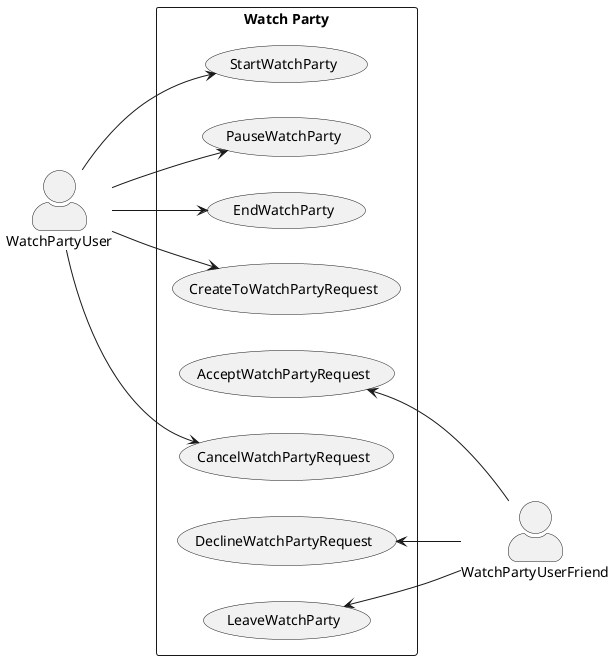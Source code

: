 @startuml WatchPartyUseCase

left to right direction
skinparam actorStyle awesome

actor WatchPartyUser
actor WatchPartyUserFriend

rectangle "Watch Party" {
    usecase "StartWatchParty"
    usecase "PauseWatchParty"
    usecase "EndWatchParty"
    usecase "CreateToWatchPartyRequest"
    usecase "AcceptWatchPartyRequest"
    usecase "CancelWatchPartyRequest"
    usecase "DeclineWatchPartyRequest"
    usecase "LeaveWatchParty"
}

WatchPartyUser --> StartWatchParty
WatchPartyUser --> PauseWatchParty
WatchPartyUser --> EndWatchParty
WatchPartyUser --> CreateToWatchPartyRequest
WatchPartyUser --> CancelWatchPartyRequest

AcceptWatchPartyRequest <-- WatchPartyUserFriend
DeclineWatchPartyRequest <-- WatchPartyUserFriend
LeaveWatchParty <-- WatchPartyUserFriend

@enduml
